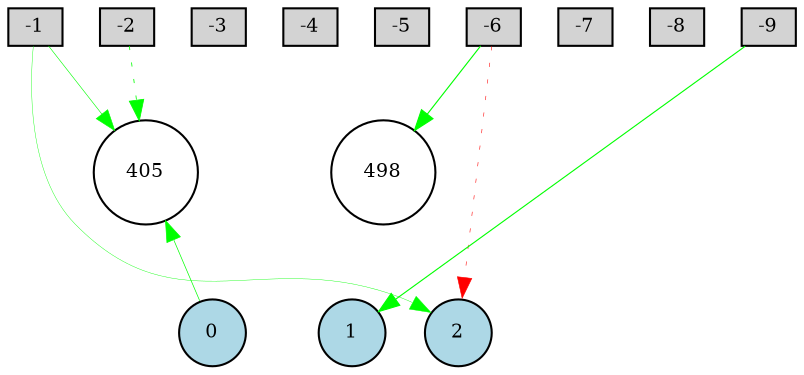 digraph {
	node [fontsize=9 height=0.2 shape=circle width=0.2]
	subgraph inputs {
		node [shape=box style=filled]
		rank=source
		-1 [fillcolor=lightgray]
		-2 [fillcolor=lightgray]
		-1 -> -2 [style=invis]
		-3 [fillcolor=lightgray]
		-2 -> -3 [style=invis]
		-4 [fillcolor=lightgray]
		-3 -> -4 [style=invis]
		-5 [fillcolor=lightgray]
		-4 -> -5 [style=invis]
		-6 [fillcolor=lightgray]
		-5 -> -6 [style=invis]
		-7 [fillcolor=lightgray]
		-6 -> -7 [style=invis]
		-8 [fillcolor=lightgray]
		-7 -> -8 [style=invis]
		-9 [fillcolor=lightgray]
		-8 -> -9 [style=invis]
	}
	subgraph outputs {
		node [style=filled]
		rank=sink
		0 [fillcolor=lightblue fontsize=9 height=0.2 shape=circle width=0.2]
		1 [fillcolor=lightblue fontsize=9 height=0.2 shape=circle width=0.2]
		0 -> 1 [style=invis]
		2 [fillcolor=lightblue fontsize=9 height=0.2 shape=circle width=0.2]
		1 -> 2 [style=invis]
	}
	498 [fillcolor=white style=filled]
	405 [fillcolor=white style=filled]
	-9 -> 1 [color=green penwidth=0.5369191032898606 style=solid]
	-6 -> 2 [color=red penwidth=0.26917637912090353 style=dotted]
	-1 -> 405 [color=green penwidth=0.2881226792951118 style=solid]
	-2 -> 405 [color=green penwidth=0.38351778447533946 style=dotted]
	-6 -> 498 [color=green penwidth=0.5405233314167344 style=solid]
	0 -> 405 [color=green penwidth=0.33361759596278523 style=solid]
	-1 -> 2 [color=green penwidth=0.19237405502398555 style=solid]
}

